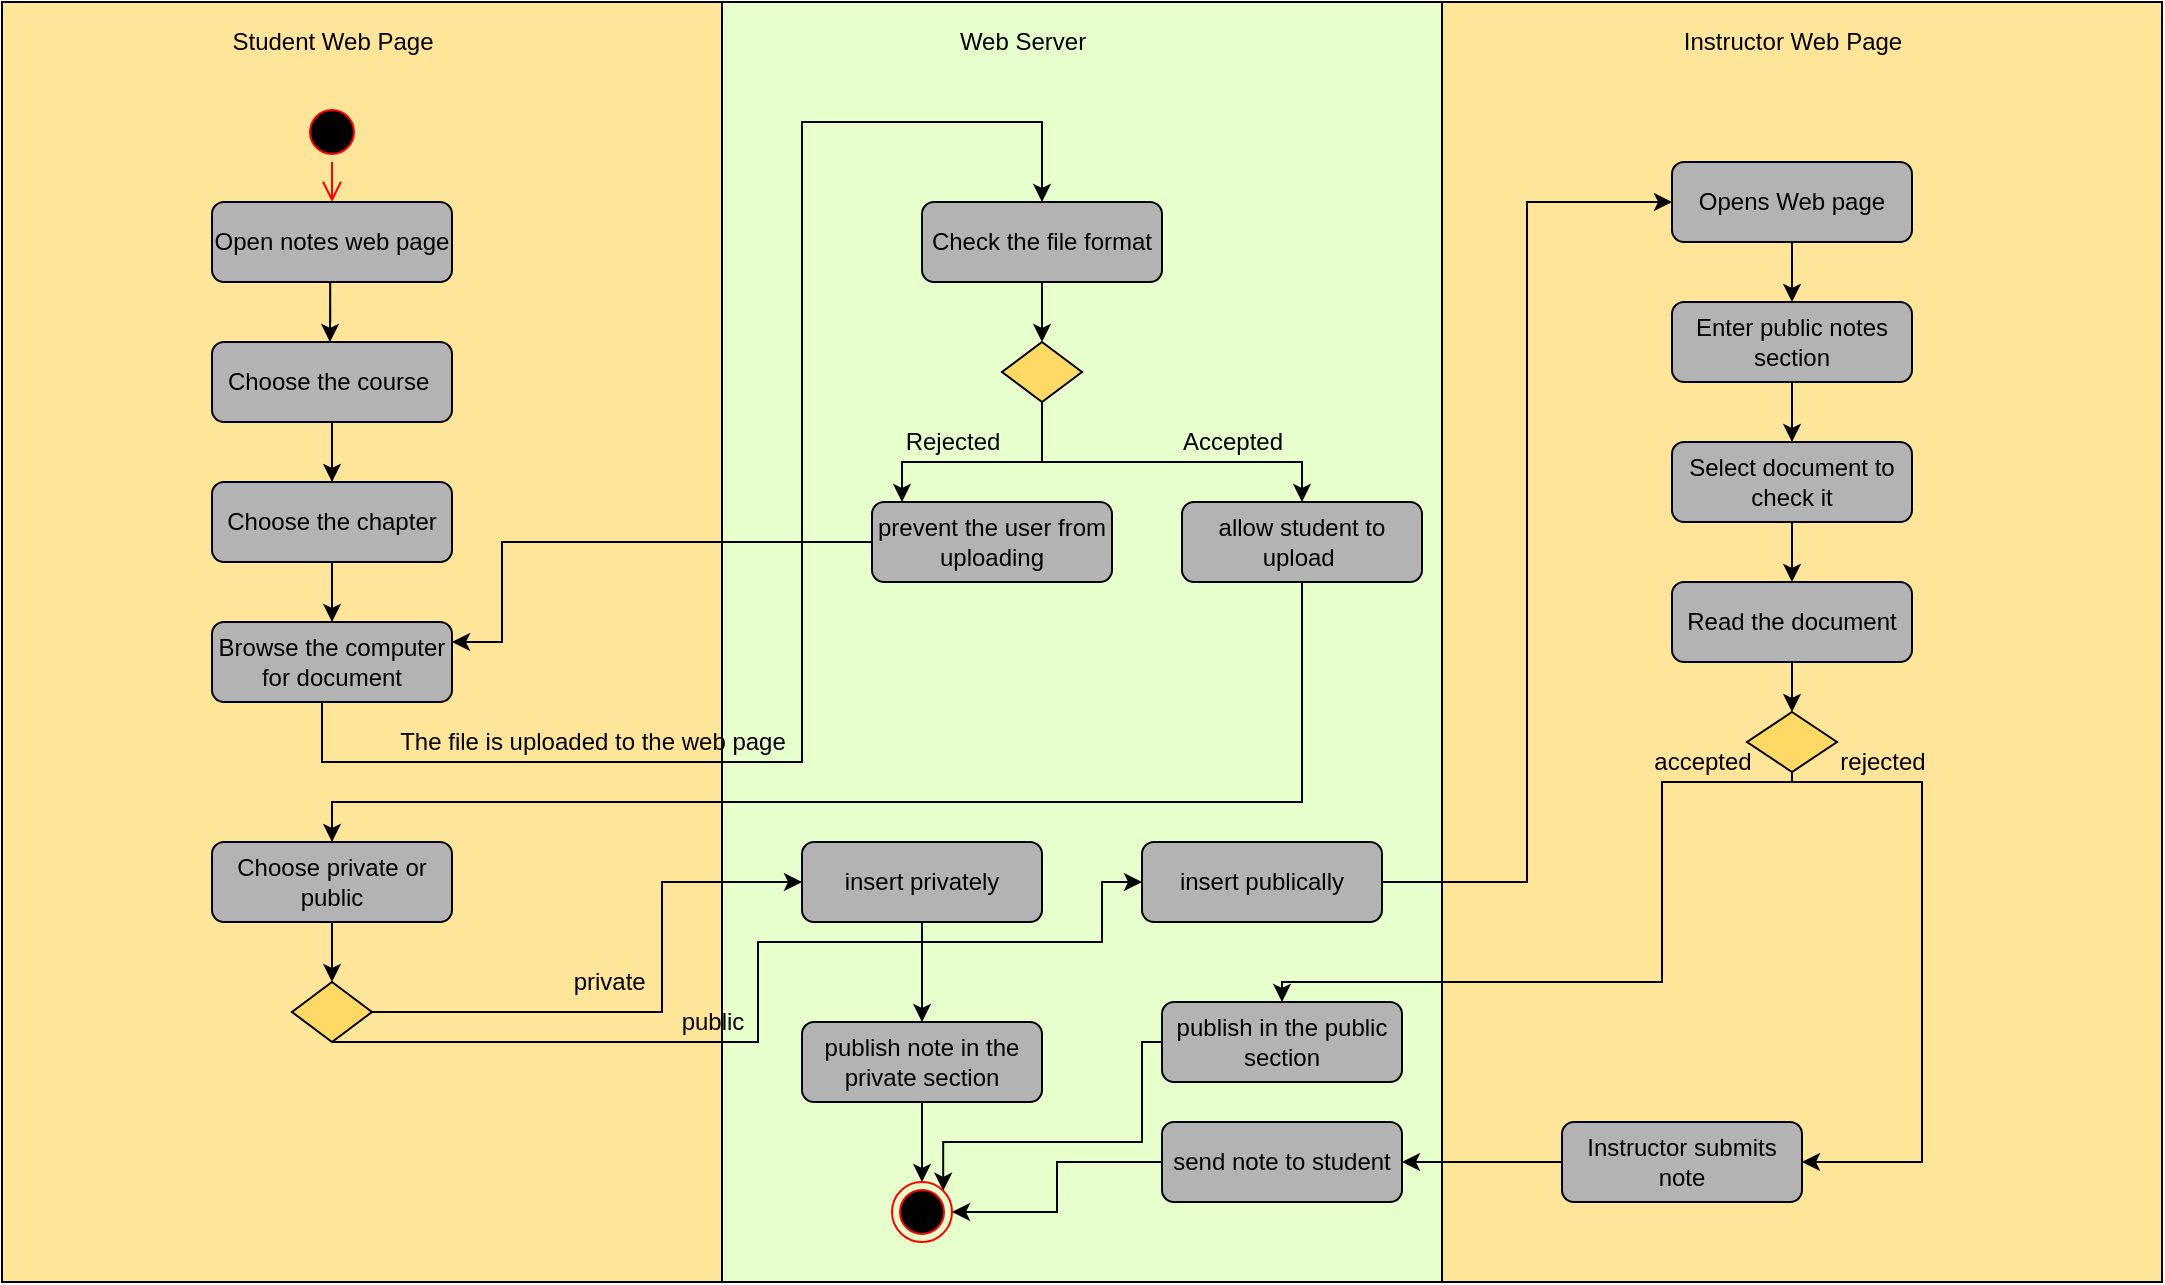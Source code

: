 <mxfile version="17.2.4" type="device"><diagram id="aeaQyxF--IIKkJFITFTj" name="Page-1"><mxGraphModel dx="1278" dy="649" grid="1" gridSize="10" guides="1" tooltips="1" connect="1" arrows="1" fold="1" page="1" pageScale="1" pageWidth="850" pageHeight="1100" math="0" shadow="0"><root><mxCell id="0"/><mxCell id="1" parent="0"/><mxCell id="TGPp5zumtuDnqKJS56Cb-6" value="" style="rounded=0;whiteSpace=wrap;html=1;fillColor=#FFE599;" parent="1" vertex="1"><mxGeometry x="200" y="160" width="360" height="640" as="geometry"/></mxCell><mxCell id="TGPp5zumtuDnqKJS56Cb-8" value="" style="rounded=0;whiteSpace=wrap;html=1;fillColor=#E6FFCC;" parent="1" vertex="1"><mxGeometry x="560" y="160" width="360" height="640" as="geometry"/></mxCell><mxCell id="TGPp5zumtuDnqKJS56Cb-9" value="Student Web Page" style="text;html=1;align=center;verticalAlign=middle;resizable=0;points=[];autosize=1;strokeColor=none;fillColor=none;" parent="1" vertex="1"><mxGeometry x="305" y="170" width="120" height="20" as="geometry"/></mxCell><mxCell id="TGPp5zumtuDnqKJS56Cb-10" value="Web Server" style="text;html=1;align=center;verticalAlign=middle;resizable=0;points=[];autosize=1;strokeColor=none;fillColor=none;" parent="1" vertex="1"><mxGeometry x="670" y="170" width="80" height="20" as="geometry"/></mxCell><mxCell id="TGPp5zumtuDnqKJS56Cb-11" value="" style="rounded=0;whiteSpace=wrap;html=1;fillColor=#FFE599;" parent="1" vertex="1"><mxGeometry x="920" y="160" width="360" height="640" as="geometry"/></mxCell><mxCell id="TGPp5zumtuDnqKJS56Cb-12" value="Instructor Web Page" style="text;html=1;align=center;verticalAlign=middle;resizable=0;points=[];autosize=1;strokeColor=none;fillColor=none;" parent="1" vertex="1"><mxGeometry x="1035" y="170" width="120" height="20" as="geometry"/></mxCell><mxCell id="TGPp5zumtuDnqKJS56Cb-13" value="" style="ellipse;html=1;shape=startState;fillColor=#000000;strokeColor=#ff0000;" parent="1" vertex="1"><mxGeometry x="350" y="210" width="30" height="30" as="geometry"/></mxCell><mxCell id="TGPp5zumtuDnqKJS56Cb-14" value="" style="edgeStyle=orthogonalEdgeStyle;html=1;verticalAlign=bottom;endArrow=open;endSize=8;strokeColor=#ff0000;rounded=0;entryX=0.5;entryY=0;entryDx=0;entryDy=0;" parent="1" source="TGPp5zumtuDnqKJS56Cb-13" target="TGPp5zumtuDnqKJS56Cb-55" edge="1"><mxGeometry relative="1" as="geometry"><mxPoint x="365" y="300" as="targetPoint"/></mxGeometry></mxCell><mxCell id="TGPp5zumtuDnqKJS56Cb-17" style="edgeStyle=orthogonalEdgeStyle;rounded=0;orthogonalLoop=1;jettySize=auto;html=1;" parent="1" edge="1"><mxGeometry relative="1" as="geometry"><mxPoint x="364.13" y="320" as="sourcePoint"/><mxPoint x="364" y="330" as="targetPoint"/><Array as="points"><mxPoint x="364" y="300"/><mxPoint x="364" y="300"/></Array></mxGeometry></mxCell><mxCell id="TGPp5zumtuDnqKJS56Cb-20" style="edgeStyle=orthogonalEdgeStyle;rounded=0;orthogonalLoop=1;jettySize=auto;html=1;entryX=0.5;entryY=0;entryDx=0;entryDy=0;" parent="1" target="W8NHOd6hUq4zCoeXXi4j-5" edge="1"><mxGeometry relative="1" as="geometry"><mxPoint x="360" y="510" as="sourcePoint"/><mxPoint x="370.043" y="550.033" as="targetPoint"/><Array as="points"><mxPoint x="360" y="540"/><mxPoint x="600" y="540"/><mxPoint x="600" y="220"/><mxPoint x="720" y="220"/></Array></mxGeometry></mxCell><mxCell id="TGPp5zumtuDnqKJS56Cb-55" value="Open notes web page" style="rounded=1;whiteSpace=wrap;html=1;fillColor=#B3B3B3;" parent="1" vertex="1"><mxGeometry x="305" y="260" width="120" height="40" as="geometry"/></mxCell><mxCell id="W8NHOd6hUq4zCoeXXi4j-2" style="edgeStyle=orthogonalEdgeStyle;rounded=0;orthogonalLoop=1;jettySize=auto;html=1;entryX=0.5;entryY=0;entryDx=0;entryDy=0;" parent="1" source="TGPp5zumtuDnqKJS56Cb-56" target="W8NHOd6hUq4zCoeXXi4j-1" edge="1"><mxGeometry relative="1" as="geometry"/></mxCell><mxCell id="TGPp5zumtuDnqKJS56Cb-56" value="Choose the course&amp;nbsp;" style="rounded=1;whiteSpace=wrap;html=1;fillColor=#B3B3B3;" parent="1" vertex="1"><mxGeometry x="305" y="330" width="120" height="40" as="geometry"/></mxCell><mxCell id="W8NHOd6hUq4zCoeXXi4j-4" style="edgeStyle=orthogonalEdgeStyle;rounded=0;orthogonalLoop=1;jettySize=auto;html=1;" parent="1" source="W8NHOd6hUq4zCoeXXi4j-1" target="W8NHOd6hUq4zCoeXXi4j-3" edge="1"><mxGeometry relative="1" as="geometry"><Array as="points"><mxPoint x="365" y="450"/><mxPoint x="365" y="450"/></Array></mxGeometry></mxCell><mxCell id="W8NHOd6hUq4zCoeXXi4j-1" value="Choose the chapter" style="rounded=1;whiteSpace=wrap;html=1;fillColor=#B3B3B3;" parent="1" vertex="1"><mxGeometry x="305" y="400" width="120" height="40" as="geometry"/></mxCell><mxCell id="W8NHOd6hUq4zCoeXXi4j-3" value="Browse the computer for document" style="rounded=1;whiteSpace=wrap;html=1;fillColor=#B3B3B3;" parent="1" vertex="1"><mxGeometry x="305" y="470" width="120" height="40" as="geometry"/></mxCell><mxCell id="W8NHOd6hUq4zCoeXXi4j-8" style="edgeStyle=orthogonalEdgeStyle;rounded=0;orthogonalLoop=1;jettySize=auto;html=1;" parent="1" source="W8NHOd6hUq4zCoeXXi4j-5" target="W8NHOd6hUq4zCoeXXi4j-7" edge="1"><mxGeometry relative="1" as="geometry"/></mxCell><mxCell id="W8NHOd6hUq4zCoeXXi4j-5" value="Check the file format" style="rounded=1;whiteSpace=wrap;html=1;fillColor=#B3B3B3;" parent="1" vertex="1"><mxGeometry x="660" y="260" width="120" height="40" as="geometry"/></mxCell><mxCell id="W8NHOd6hUq4zCoeXXi4j-6" value="The file is uploaded to the web page" style="text;html=1;align=center;verticalAlign=middle;resizable=0;points=[];autosize=1;strokeColor=none;fillColor=none;" parent="1" vertex="1"><mxGeometry x="390" y="520" width="210" height="20" as="geometry"/></mxCell><mxCell id="W8NHOd6hUq4zCoeXXi4j-12" style="edgeStyle=orthogonalEdgeStyle;rounded=0;orthogonalLoop=1;jettySize=auto;html=1;entryX=0.125;entryY=0;entryDx=0;entryDy=0;entryPerimeter=0;" parent="1" source="W8NHOd6hUq4zCoeXXi4j-7" target="W8NHOd6hUq4zCoeXXi4j-11" edge="1"><mxGeometry relative="1" as="geometry"><Array as="points"><mxPoint x="720" y="390"/><mxPoint x="650" y="390"/></Array></mxGeometry></mxCell><mxCell id="W8NHOd6hUq4zCoeXXi4j-13" style="edgeStyle=orthogonalEdgeStyle;rounded=0;orthogonalLoop=1;jettySize=auto;html=1;" parent="1" source="W8NHOd6hUq4zCoeXXi4j-7" target="W8NHOd6hUq4zCoeXXi4j-10" edge="1"><mxGeometry relative="1" as="geometry"><Array as="points"><mxPoint x="720" y="390"/><mxPoint x="850" y="390"/></Array></mxGeometry></mxCell><mxCell id="W8NHOd6hUq4zCoeXXi4j-7" value="" style="rhombus;whiteSpace=wrap;html=1;fillColor=#FFD966;" parent="1" vertex="1"><mxGeometry x="700" y="330" width="40" height="30" as="geometry"/></mxCell><mxCell id="W8NHOd6hUq4zCoeXXi4j-19" style="edgeStyle=orthogonalEdgeStyle;rounded=0;orthogonalLoop=1;jettySize=auto;html=1;entryX=0.5;entryY=0;entryDx=0;entryDy=0;" parent="1" source="W8NHOd6hUq4zCoeXXi4j-10" target="W8NHOd6hUq4zCoeXXi4j-18" edge="1"><mxGeometry relative="1" as="geometry"><Array as="points"><mxPoint x="850" y="560"/><mxPoint x="365" y="560"/></Array></mxGeometry></mxCell><mxCell id="W8NHOd6hUq4zCoeXXi4j-10" value="allow student to upload&amp;nbsp;" style="rounded=1;whiteSpace=wrap;html=1;fillColor=#B3B3B3;" parent="1" vertex="1"><mxGeometry x="790" y="410" width="120" height="40" as="geometry"/></mxCell><mxCell id="W8NHOd6hUq4zCoeXXi4j-16" style="edgeStyle=orthogonalEdgeStyle;rounded=0;orthogonalLoop=1;jettySize=auto;html=1;" parent="1" source="W8NHOd6hUq4zCoeXXi4j-11" target="W8NHOd6hUq4zCoeXXi4j-3" edge="1"><mxGeometry relative="1" as="geometry"><Array as="points"><mxPoint x="450" y="430"/><mxPoint x="450" y="480"/></Array></mxGeometry></mxCell><mxCell id="W8NHOd6hUq4zCoeXXi4j-11" value="prevent the user from uploading" style="rounded=1;whiteSpace=wrap;html=1;fillColor=#B3B3B3;" parent="1" vertex="1"><mxGeometry x="635" y="410" width="120" height="40" as="geometry"/></mxCell><mxCell id="W8NHOd6hUq4zCoeXXi4j-14" value="Accepted" style="text;html=1;align=center;verticalAlign=middle;resizable=0;points=[];autosize=1;strokeColor=none;fillColor=none;" parent="1" vertex="1"><mxGeometry x="780" y="370" width="70" height="20" as="geometry"/></mxCell><mxCell id="W8NHOd6hUq4zCoeXXi4j-15" value="Rejected" style="text;html=1;align=center;verticalAlign=middle;resizable=0;points=[];autosize=1;strokeColor=none;fillColor=none;" parent="1" vertex="1"><mxGeometry x="645" y="370" width="60" height="20" as="geometry"/></mxCell><mxCell id="W8NHOd6hUq4zCoeXXi4j-23" style="edgeStyle=orthogonalEdgeStyle;rounded=0;orthogonalLoop=1;jettySize=auto;html=1;" parent="1" source="W8NHOd6hUq4zCoeXXi4j-18" target="W8NHOd6hUq4zCoeXXi4j-22" edge="1"><mxGeometry relative="1" as="geometry"/></mxCell><mxCell id="W8NHOd6hUq4zCoeXXi4j-18" value="Choose private or public" style="rounded=1;whiteSpace=wrap;html=1;fillColor=#B3B3B3;" parent="1" vertex="1"><mxGeometry x="305" y="580" width="120" height="40" as="geometry"/></mxCell><mxCell id="W8NHOd6hUq4zCoeXXi4j-54" style="edgeStyle=orthogonalEdgeStyle;rounded=0;orthogonalLoop=1;jettySize=auto;html=1;" parent="1" source="W8NHOd6hUq4zCoeXXi4j-20" target="W8NHOd6hUq4zCoeXXi4j-53" edge="1"><mxGeometry relative="1" as="geometry"/></mxCell><mxCell id="W8NHOd6hUq4zCoeXXi4j-20" value="insert privately" style="rounded=1;whiteSpace=wrap;html=1;fillColor=#B3B3B3;" parent="1" vertex="1"><mxGeometry x="600" y="580" width="120" height="40" as="geometry"/></mxCell><mxCell id="W8NHOd6hUq4zCoeXXi4j-40" style="edgeStyle=orthogonalEdgeStyle;rounded=0;orthogonalLoop=1;jettySize=auto;html=1;entryX=0;entryY=0.5;entryDx=0;entryDy=0;" parent="1" source="W8NHOd6hUq4zCoeXXi4j-21" target="W8NHOd6hUq4zCoeXXi4j-30" edge="1"><mxGeometry relative="1" as="geometry"/></mxCell><mxCell id="W8NHOd6hUq4zCoeXXi4j-21" value="insert publically" style="rounded=1;whiteSpace=wrap;html=1;fillColor=#B3B3B3;" parent="1" vertex="1"><mxGeometry x="770" y="580" width="120" height="40" as="geometry"/></mxCell><mxCell id="W8NHOd6hUq4zCoeXXi4j-24" style="edgeStyle=orthogonalEdgeStyle;rounded=0;orthogonalLoop=1;jettySize=auto;html=1;entryX=0;entryY=0.5;entryDx=0;entryDy=0;" parent="1" source="W8NHOd6hUq4zCoeXXi4j-22" target="W8NHOd6hUq4zCoeXXi4j-20" edge="1"><mxGeometry relative="1" as="geometry"><Array as="points"><mxPoint x="530" y="665"/><mxPoint x="530" y="600"/></Array></mxGeometry></mxCell><mxCell id="W8NHOd6hUq4zCoeXXi4j-29" style="edgeStyle=orthogonalEdgeStyle;rounded=0;orthogonalLoop=1;jettySize=auto;html=1;entryX=0;entryY=0.5;entryDx=0;entryDy=0;" parent="1" source="W8NHOd6hUq4zCoeXXi4j-22" target="W8NHOd6hUq4zCoeXXi4j-21" edge="1"><mxGeometry relative="1" as="geometry"><Array as="points"><mxPoint x="578" y="680"/><mxPoint x="578" y="630"/><mxPoint x="750" y="630"/><mxPoint x="750" y="600"/></Array></mxGeometry></mxCell><mxCell id="W8NHOd6hUq4zCoeXXi4j-22" value="" style="rhombus;whiteSpace=wrap;html=1;fillColor=#FFD966;" parent="1" vertex="1"><mxGeometry x="345" y="650" width="40" height="30" as="geometry"/></mxCell><mxCell id="W8NHOd6hUq4zCoeXXi4j-26" value="private&amp;nbsp;" style="text;html=1;align=center;verticalAlign=middle;resizable=0;points=[];autosize=1;strokeColor=none;fillColor=none;" parent="1" vertex="1"><mxGeometry x="480" y="640" width="50" height="20" as="geometry"/></mxCell><mxCell id="W8NHOd6hUq4zCoeXXi4j-28" value="public" style="text;html=1;align=center;verticalAlign=middle;resizable=0;points=[];autosize=1;strokeColor=none;fillColor=none;" parent="1" vertex="1"><mxGeometry x="530" y="660" width="50" height="20" as="geometry"/></mxCell><mxCell id="W8NHOd6hUq4zCoeXXi4j-32" style="edgeStyle=orthogonalEdgeStyle;rounded=0;orthogonalLoop=1;jettySize=auto;html=1;" parent="1" source="W8NHOd6hUq4zCoeXXi4j-30" target="W8NHOd6hUq4zCoeXXi4j-31" edge="1"><mxGeometry relative="1" as="geometry"/></mxCell><mxCell id="W8NHOd6hUq4zCoeXXi4j-30" value="Opens Web page" style="rounded=1;whiteSpace=wrap;html=1;fillColor=#B3B3B3;" parent="1" vertex="1"><mxGeometry x="1035" y="240" width="120" height="40" as="geometry"/></mxCell><mxCell id="W8NHOd6hUq4zCoeXXi4j-34" style="edgeStyle=orthogonalEdgeStyle;rounded=0;orthogonalLoop=1;jettySize=auto;html=1;" parent="1" source="W8NHOd6hUq4zCoeXXi4j-31" target="W8NHOd6hUq4zCoeXXi4j-33" edge="1"><mxGeometry relative="1" as="geometry"/></mxCell><mxCell id="W8NHOd6hUq4zCoeXXi4j-31" value="Enter public notes section" style="rounded=1;whiteSpace=wrap;html=1;fillColor=#B3B3B3;" parent="1" vertex="1"><mxGeometry x="1035" y="310" width="120" height="40" as="geometry"/></mxCell><mxCell id="W8NHOd6hUq4zCoeXXi4j-36" style="edgeStyle=orthogonalEdgeStyle;rounded=0;orthogonalLoop=1;jettySize=auto;html=1;" parent="1" source="W8NHOd6hUq4zCoeXXi4j-33" target="W8NHOd6hUq4zCoeXXi4j-35" edge="1"><mxGeometry relative="1" as="geometry"/></mxCell><mxCell id="W8NHOd6hUq4zCoeXXi4j-33" value="Select document to check it" style="rounded=1;whiteSpace=wrap;html=1;fillColor=#B3B3B3;" parent="1" vertex="1"><mxGeometry x="1035" y="380" width="120" height="40" as="geometry"/></mxCell><mxCell id="W8NHOd6hUq4zCoeXXi4j-39" style="edgeStyle=orthogonalEdgeStyle;rounded=0;orthogonalLoop=1;jettySize=auto;html=1;entryX=0.5;entryY=0;entryDx=0;entryDy=0;" parent="1" source="W8NHOd6hUq4zCoeXXi4j-35" target="W8NHOd6hUq4zCoeXXi4j-38" edge="1"><mxGeometry relative="1" as="geometry"/></mxCell><mxCell id="W8NHOd6hUq4zCoeXXi4j-35" value="Read the document" style="rounded=1;whiteSpace=wrap;html=1;fillColor=#B3B3B3;" parent="1" vertex="1"><mxGeometry x="1035" y="450" width="120" height="40" as="geometry"/></mxCell><mxCell id="W8NHOd6hUq4zCoeXXi4j-42" style="edgeStyle=orthogonalEdgeStyle;rounded=0;orthogonalLoop=1;jettySize=auto;html=1;entryX=0.5;entryY=0;entryDx=0;entryDy=0;" parent="1" source="W8NHOd6hUq4zCoeXXi4j-38" target="W8NHOd6hUq4zCoeXXi4j-41" edge="1"><mxGeometry relative="1" as="geometry"><Array as="points"><mxPoint x="1095" y="550"/><mxPoint x="1030" y="550"/><mxPoint x="1030" y="650"/><mxPoint x="840" y="650"/></Array></mxGeometry></mxCell><mxCell id="W8NHOd6hUq4zCoeXXi4j-51" style="edgeStyle=orthogonalEdgeStyle;rounded=0;orthogonalLoop=1;jettySize=auto;html=1;" parent="1" source="W8NHOd6hUq4zCoeXXi4j-38" target="W8NHOd6hUq4zCoeXXi4j-49" edge="1"><mxGeometry relative="1" as="geometry"><Array as="points"><mxPoint x="1095" y="550"/><mxPoint x="1160" y="550"/><mxPoint x="1160" y="740"/></Array></mxGeometry></mxCell><mxCell id="W8NHOd6hUq4zCoeXXi4j-38" value="" style="rhombus;whiteSpace=wrap;html=1;fillColor=#FFD966;" parent="1" vertex="1"><mxGeometry x="1072.5" y="515" width="45" height="30" as="geometry"/></mxCell><mxCell id="W8NHOd6hUq4zCoeXXi4j-58" style="edgeStyle=orthogonalEdgeStyle;rounded=0;orthogonalLoop=1;jettySize=auto;html=1;entryX=1;entryY=0;entryDx=0;entryDy=0;" parent="1" source="W8NHOd6hUq4zCoeXXi4j-41" target="W8NHOd6hUq4zCoeXXi4j-55" edge="1"><mxGeometry relative="1" as="geometry"><Array as="points"><mxPoint x="770" y="680"/><mxPoint x="770" y="730"/><mxPoint x="671" y="730"/></Array></mxGeometry></mxCell><mxCell id="W8NHOd6hUq4zCoeXXi4j-41" value="publish in the public section" style="rounded=1;whiteSpace=wrap;html=1;fillColor=#B3B3B3;" parent="1" vertex="1"><mxGeometry x="780" y="660" width="120" height="40" as="geometry"/></mxCell><mxCell id="W8NHOd6hUq4zCoeXXi4j-57" style="edgeStyle=orthogonalEdgeStyle;rounded=0;orthogonalLoop=1;jettySize=auto;html=1;entryX=1;entryY=0.5;entryDx=0;entryDy=0;" parent="1" source="W8NHOd6hUq4zCoeXXi4j-43" target="W8NHOd6hUq4zCoeXXi4j-55" edge="1"><mxGeometry relative="1" as="geometry"/></mxCell><mxCell id="W8NHOd6hUq4zCoeXXi4j-43" value="send note to student" style="rounded=1;whiteSpace=wrap;html=1;fillColor=#B3B3B3;" parent="1" vertex="1"><mxGeometry x="780" y="720" width="120" height="40" as="geometry"/></mxCell><mxCell id="W8NHOd6hUq4zCoeXXi4j-45" value="accepted" style="text;html=1;align=center;verticalAlign=middle;resizable=0;points=[];autosize=1;strokeColor=none;fillColor=none;" parent="1" vertex="1"><mxGeometry x="1020" y="530" width="60" height="20" as="geometry"/></mxCell><mxCell id="W8NHOd6hUq4zCoeXXi4j-46" value="rejected" style="text;html=1;align=center;verticalAlign=middle;resizable=0;points=[];autosize=1;strokeColor=none;fillColor=none;" parent="1" vertex="1"><mxGeometry x="1110" y="530" width="60" height="20" as="geometry"/></mxCell><mxCell id="W8NHOd6hUq4zCoeXXi4j-52" style="edgeStyle=orthogonalEdgeStyle;rounded=0;orthogonalLoop=1;jettySize=auto;html=1;" parent="1" source="W8NHOd6hUq4zCoeXXi4j-49" target="W8NHOd6hUq4zCoeXXi4j-43" edge="1"><mxGeometry relative="1" as="geometry"/></mxCell><mxCell id="W8NHOd6hUq4zCoeXXi4j-49" value="Instructor submits note" style="rounded=1;whiteSpace=wrap;html=1;fillColor=#B3B3B3;" parent="1" vertex="1"><mxGeometry x="980" y="720" width="120" height="40" as="geometry"/></mxCell><mxCell id="W8NHOd6hUq4zCoeXXi4j-56" style="edgeStyle=orthogonalEdgeStyle;rounded=0;orthogonalLoop=1;jettySize=auto;html=1;" parent="1" source="W8NHOd6hUq4zCoeXXi4j-53" target="W8NHOd6hUq4zCoeXXi4j-55" edge="1"><mxGeometry relative="1" as="geometry"/></mxCell><mxCell id="W8NHOd6hUq4zCoeXXi4j-53" value="publish note in the private section" style="rounded=1;whiteSpace=wrap;html=1;fillColor=#B3B3B3;" parent="1" vertex="1"><mxGeometry x="600" y="670" width="120" height="40" as="geometry"/></mxCell><mxCell id="W8NHOd6hUq4zCoeXXi4j-55" value="" style="ellipse;html=1;shape=endState;fillColor=#000000;strokeColor=#ff0000;" parent="1" vertex="1"><mxGeometry x="645" y="750" width="30" height="30" as="geometry"/></mxCell></root></mxGraphModel></diagram></mxfile>